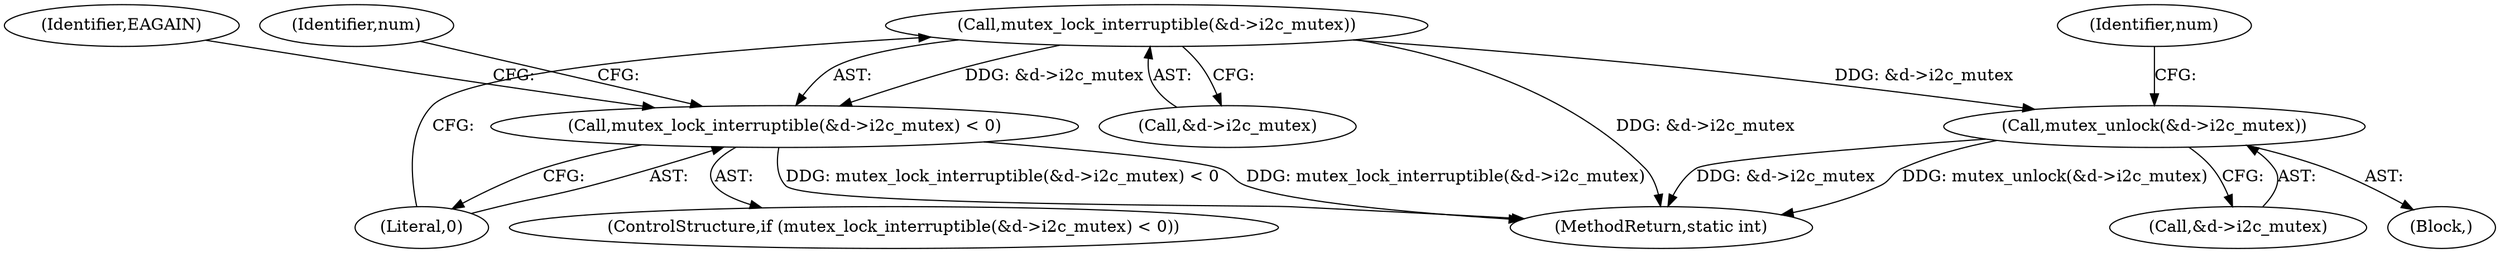 digraph "0_linux_606142af57dad981b78707234cfbd15f9f7b7125_1@API" {
"1000122" [label="(Call,mutex_lock_interruptible(&d->i2c_mutex))"];
"1000121" [label="(Call,mutex_lock_interruptible(&d->i2c_mutex) < 0)"];
"1000370" [label="(Call,mutex_unlock(&d->i2c_mutex))"];
"1000371" [label="(Call,&d->i2c_mutex)"];
"1000106" [label="(Block,)"];
"1000127" [label="(Literal,0)"];
"1000130" [label="(Identifier,EAGAIN)"];
"1000377" [label="(MethodReturn,static int)"];
"1000120" [label="(ControlStructure,if (mutex_lock_interruptible(&d->i2c_mutex) < 0))"];
"1000132" [label="(Identifier,num)"];
"1000370" [label="(Call,mutex_unlock(&d->i2c_mutex))"];
"1000121" [label="(Call,mutex_lock_interruptible(&d->i2c_mutex) < 0)"];
"1000123" [label="(Call,&d->i2c_mutex)"];
"1000376" [label="(Identifier,num)"];
"1000122" [label="(Call,mutex_lock_interruptible(&d->i2c_mutex))"];
"1000122" -> "1000121"  [label="AST: "];
"1000122" -> "1000123"  [label="CFG: "];
"1000123" -> "1000122"  [label="AST: "];
"1000127" -> "1000122"  [label="CFG: "];
"1000122" -> "1000377"  [label="DDG: &d->i2c_mutex"];
"1000122" -> "1000121"  [label="DDG: &d->i2c_mutex"];
"1000122" -> "1000370"  [label="DDG: &d->i2c_mutex"];
"1000121" -> "1000120"  [label="AST: "];
"1000121" -> "1000127"  [label="CFG: "];
"1000127" -> "1000121"  [label="AST: "];
"1000130" -> "1000121"  [label="CFG: "];
"1000132" -> "1000121"  [label="CFG: "];
"1000121" -> "1000377"  [label="DDG: mutex_lock_interruptible(&d->i2c_mutex) < 0"];
"1000121" -> "1000377"  [label="DDG: mutex_lock_interruptible(&d->i2c_mutex)"];
"1000370" -> "1000106"  [label="AST: "];
"1000370" -> "1000371"  [label="CFG: "];
"1000371" -> "1000370"  [label="AST: "];
"1000376" -> "1000370"  [label="CFG: "];
"1000370" -> "1000377"  [label="DDG: mutex_unlock(&d->i2c_mutex)"];
"1000370" -> "1000377"  [label="DDG: &d->i2c_mutex"];
}
